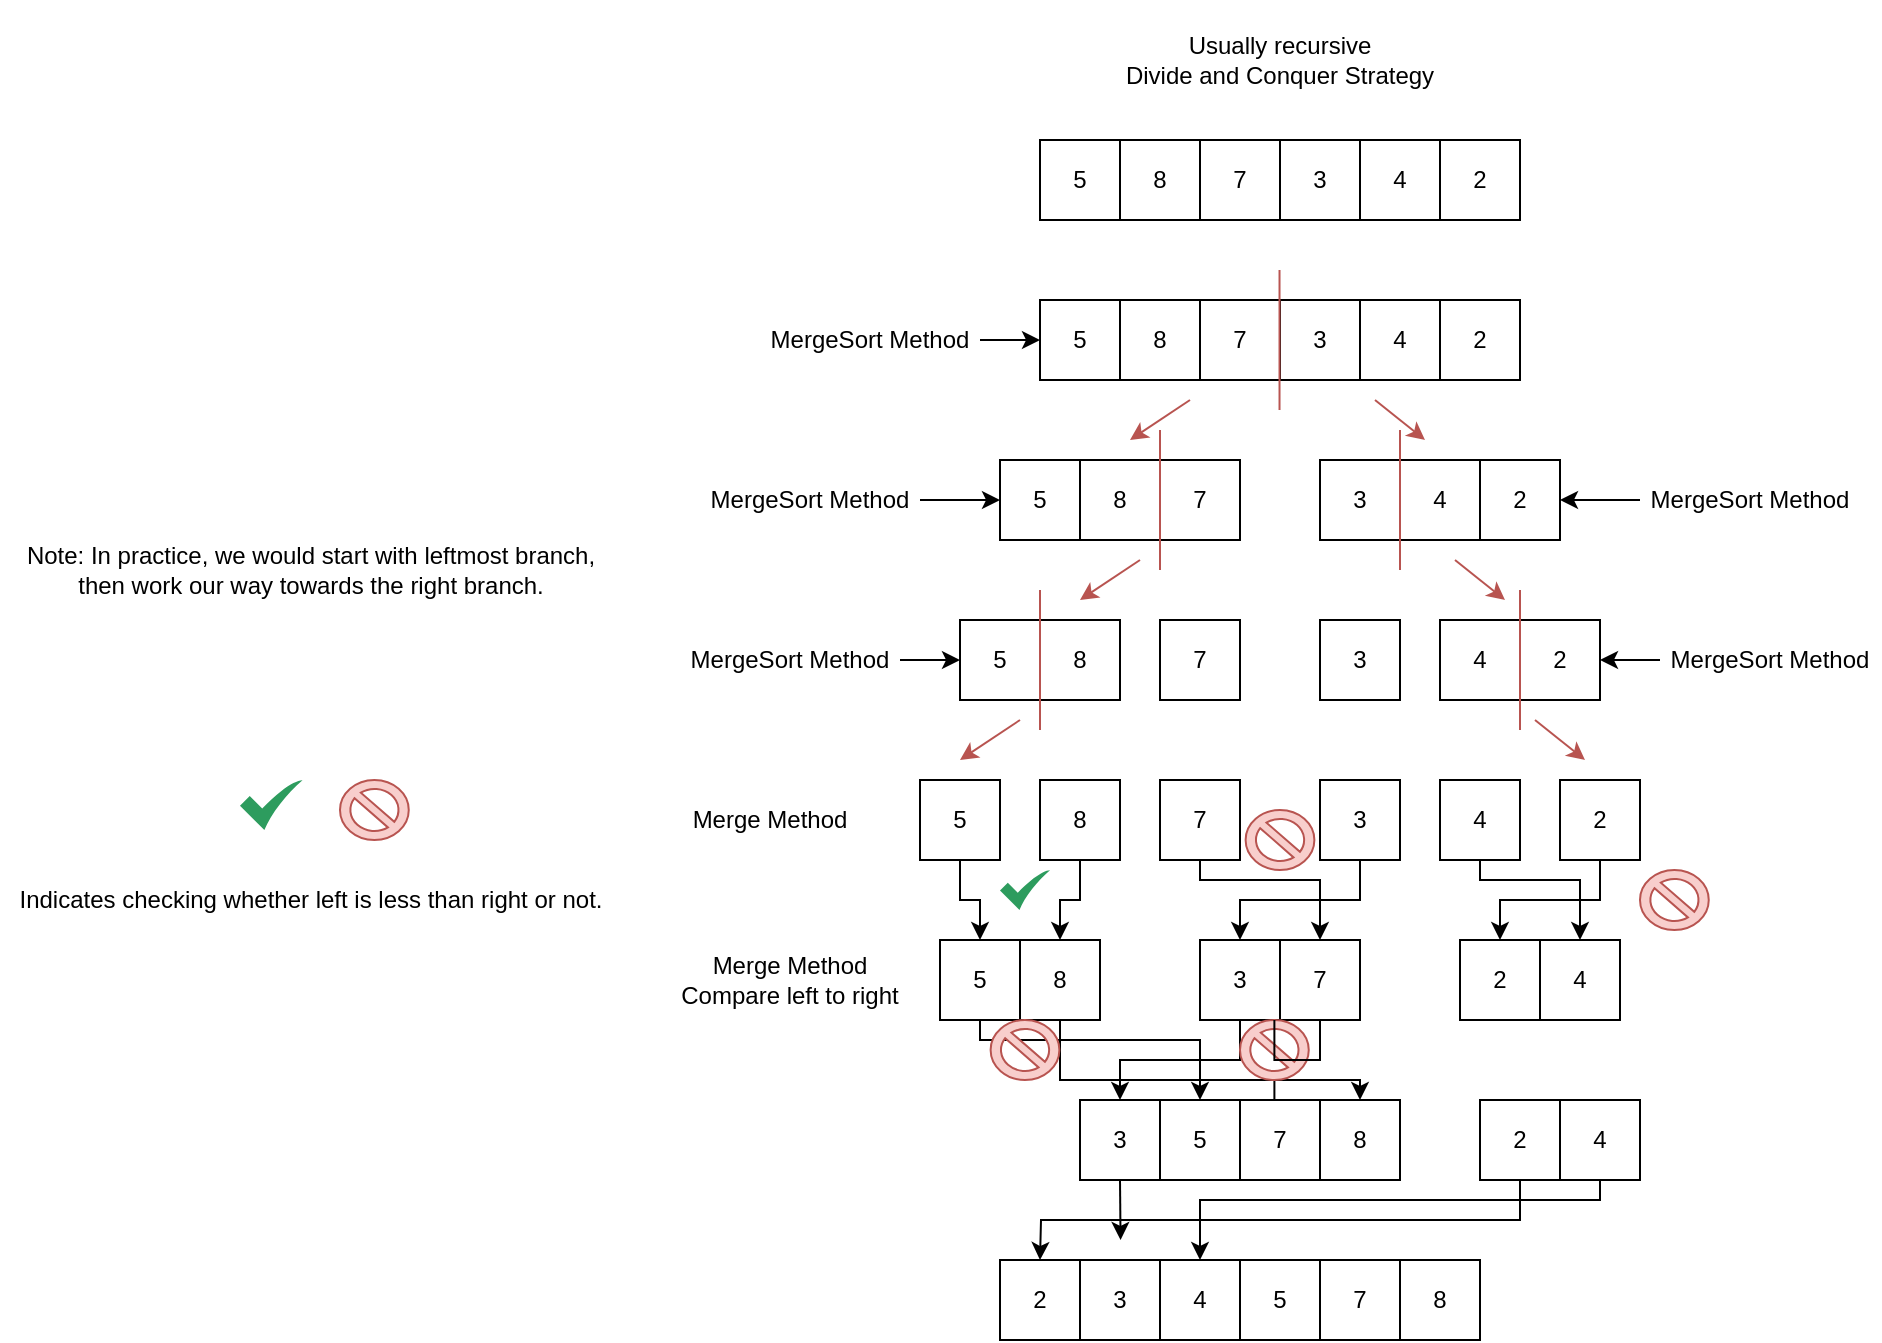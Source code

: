 <mxfile version="20.6.2" type="device"><diagram id="uUZRSPBrd8Kr88JpYH6i" name="Page-1"><mxGraphModel dx="2130" dy="837" grid="1" gridSize="10" guides="1" tooltips="1" connect="1" arrows="1" fold="1" page="1" pageScale="1" pageWidth="850" pageHeight="1100" math="0" shadow="0"><root><mxCell id="0"/><mxCell id="1" parent="0"/><mxCell id="s2mORDO_mkh962i2gtpI-2" value="5" style="whiteSpace=wrap;html=1;aspect=fixed;" vertex="1" parent="1"><mxGeometry x="260" y="120" width="40" height="40" as="geometry"/></mxCell><mxCell id="s2mORDO_mkh962i2gtpI-3" value="8" style="whiteSpace=wrap;html=1;aspect=fixed;" vertex="1" parent="1"><mxGeometry x="300" y="120" width="40" height="40" as="geometry"/></mxCell><mxCell id="s2mORDO_mkh962i2gtpI-4" value="4" style="whiteSpace=wrap;html=1;aspect=fixed;" vertex="1" parent="1"><mxGeometry x="420" y="120" width="40" height="40" as="geometry"/></mxCell><mxCell id="s2mORDO_mkh962i2gtpI-5" value="3" style="whiteSpace=wrap;html=1;aspect=fixed;" vertex="1" parent="1"><mxGeometry x="380" y="120" width="40" height="40" as="geometry"/></mxCell><mxCell id="s2mORDO_mkh962i2gtpI-6" value="2" style="whiteSpace=wrap;html=1;aspect=fixed;" vertex="1" parent="1"><mxGeometry x="460" y="120" width="40" height="40" as="geometry"/></mxCell><mxCell id="s2mORDO_mkh962i2gtpI-7" value="7" style="whiteSpace=wrap;html=1;aspect=fixed;" vertex="1" parent="1"><mxGeometry x="340" y="120" width="40" height="40" as="geometry"/></mxCell><mxCell id="s2mORDO_mkh962i2gtpI-9" value="&lt;span style=&quot;background-color: initial;&quot;&gt;Usually recursive&lt;br&gt;Divide and Conquer Strategy&lt;br&gt;&lt;/span&gt;" style="text;html=1;strokeColor=none;fillColor=none;align=center;verticalAlign=middle;whiteSpace=wrap;rounded=0;" vertex="1" parent="1"><mxGeometry x="300" y="50" width="160" height="60" as="geometry"/></mxCell><mxCell id="s2mORDO_mkh962i2gtpI-10" value="5" style="whiteSpace=wrap;html=1;aspect=fixed;" vertex="1" parent="1"><mxGeometry x="260" y="200" width="40" height="40" as="geometry"/></mxCell><mxCell id="s2mORDO_mkh962i2gtpI-11" value="8" style="whiteSpace=wrap;html=1;aspect=fixed;" vertex="1" parent="1"><mxGeometry x="300" y="200" width="40" height="40" as="geometry"/></mxCell><mxCell id="s2mORDO_mkh962i2gtpI-12" value="4" style="whiteSpace=wrap;html=1;aspect=fixed;" vertex="1" parent="1"><mxGeometry x="420" y="200" width="40" height="40" as="geometry"/></mxCell><mxCell id="s2mORDO_mkh962i2gtpI-13" value="3" style="whiteSpace=wrap;html=1;aspect=fixed;" vertex="1" parent="1"><mxGeometry x="380" y="200" width="40" height="40" as="geometry"/></mxCell><mxCell id="s2mORDO_mkh962i2gtpI-14" value="2" style="whiteSpace=wrap;html=1;aspect=fixed;" vertex="1" parent="1"><mxGeometry x="460" y="200" width="40" height="40" as="geometry"/></mxCell><mxCell id="s2mORDO_mkh962i2gtpI-15" value="7" style="whiteSpace=wrap;html=1;aspect=fixed;" vertex="1" parent="1"><mxGeometry x="340" y="200" width="40" height="40" as="geometry"/></mxCell><mxCell id="s2mORDO_mkh962i2gtpI-16" value="" style="endArrow=none;html=1;rounded=0;fillColor=#f8cecc;strokeColor=#b85450;" edge="1" parent="1"><mxGeometry width="50" height="50" relative="1" as="geometry"><mxPoint x="379.76" y="185" as="sourcePoint"/><mxPoint x="379.76" y="255" as="targetPoint"/></mxGeometry></mxCell><mxCell id="s2mORDO_mkh962i2gtpI-18" value="" style="endArrow=classic;html=1;rounded=0;fillColor=#f8cecc;strokeColor=#b85450;" edge="1" parent="1"><mxGeometry width="50" height="50" relative="1" as="geometry"><mxPoint x="335" y="250" as="sourcePoint"/><mxPoint x="305" y="270" as="targetPoint"/></mxGeometry></mxCell><mxCell id="s2mORDO_mkh962i2gtpI-19" value="" style="endArrow=classic;html=1;rounded=0;fillColor=#f8cecc;strokeColor=#b85450;" edge="1" parent="1"><mxGeometry width="50" height="50" relative="1" as="geometry"><mxPoint x="427.5" y="250" as="sourcePoint"/><mxPoint x="452.5" y="270" as="targetPoint"/></mxGeometry></mxCell><mxCell id="s2mORDO_mkh962i2gtpI-20" value="5" style="whiteSpace=wrap;html=1;aspect=fixed;" vertex="1" parent="1"><mxGeometry x="240" y="280" width="40" height="40" as="geometry"/></mxCell><mxCell id="s2mORDO_mkh962i2gtpI-21" value="8" style="whiteSpace=wrap;html=1;aspect=fixed;" vertex="1" parent="1"><mxGeometry x="280" y="280" width="40" height="40" as="geometry"/></mxCell><mxCell id="s2mORDO_mkh962i2gtpI-22" value="7" style="whiteSpace=wrap;html=1;aspect=fixed;" vertex="1" parent="1"><mxGeometry x="320" y="280" width="40" height="40" as="geometry"/></mxCell><mxCell id="s2mORDO_mkh962i2gtpI-23" value="3" style="whiteSpace=wrap;html=1;aspect=fixed;" vertex="1" parent="1"><mxGeometry x="400" y="280" width="40" height="40" as="geometry"/></mxCell><mxCell id="s2mORDO_mkh962i2gtpI-24" value="4" style="whiteSpace=wrap;html=1;aspect=fixed;" vertex="1" parent="1"><mxGeometry x="440" y="280" width="40" height="40" as="geometry"/></mxCell><mxCell id="s2mORDO_mkh962i2gtpI-25" value="2" style="whiteSpace=wrap;html=1;aspect=fixed;" vertex="1" parent="1"><mxGeometry x="480" y="280" width="40" height="40" as="geometry"/></mxCell><mxCell id="s2mORDO_mkh962i2gtpI-26" value="" style="endArrow=none;html=1;rounded=0;fillColor=#f8cecc;strokeColor=#b85450;" edge="1" parent="1"><mxGeometry width="50" height="50" relative="1" as="geometry"><mxPoint x="320" y="265" as="sourcePoint"/><mxPoint x="320" y="335" as="targetPoint"/></mxGeometry></mxCell><mxCell id="s2mORDO_mkh962i2gtpI-27" value="" style="endArrow=none;html=1;rounded=0;fillColor=#f8cecc;strokeColor=#b85450;" edge="1" parent="1"><mxGeometry width="50" height="50" relative="1" as="geometry"><mxPoint x="440" y="265" as="sourcePoint"/><mxPoint x="440" y="335" as="targetPoint"/></mxGeometry></mxCell><mxCell id="s2mORDO_mkh962i2gtpI-28" value="5" style="whiteSpace=wrap;html=1;aspect=fixed;" vertex="1" parent="1"><mxGeometry x="220" y="360" width="40" height="40" as="geometry"/></mxCell><mxCell id="s2mORDO_mkh962i2gtpI-29" value="8" style="whiteSpace=wrap;html=1;aspect=fixed;" vertex="1" parent="1"><mxGeometry x="260" y="360" width="40" height="40" as="geometry"/></mxCell><mxCell id="s2mORDO_mkh962i2gtpI-30" value="" style="endArrow=classic;html=1;rounded=0;fillColor=#f8cecc;strokeColor=#b85450;" edge="1" parent="1"><mxGeometry width="50" height="50" relative="1" as="geometry"><mxPoint x="310" y="330" as="sourcePoint"/><mxPoint x="280" y="350" as="targetPoint"/></mxGeometry></mxCell><mxCell id="s2mORDO_mkh962i2gtpI-31" value="" style="endArrow=classic;html=1;rounded=0;fillColor=#f8cecc;strokeColor=#b85450;" edge="1" parent="1"><mxGeometry width="50" height="50" relative="1" as="geometry"><mxPoint x="467.5" y="330" as="sourcePoint"/><mxPoint x="492.5" y="350" as="targetPoint"/></mxGeometry></mxCell><mxCell id="s2mORDO_mkh962i2gtpI-32" value="2" style="whiteSpace=wrap;html=1;aspect=fixed;" vertex="1" parent="1"><mxGeometry x="500" y="360" width="40" height="40" as="geometry"/></mxCell><mxCell id="s2mORDO_mkh962i2gtpI-33" value="4" style="whiteSpace=wrap;html=1;aspect=fixed;" vertex="1" parent="1"><mxGeometry x="460" y="360" width="40" height="40" as="geometry"/></mxCell><mxCell id="s2mORDO_mkh962i2gtpI-34" value="7" style="whiteSpace=wrap;html=1;aspect=fixed;" vertex="1" parent="1"><mxGeometry x="320" y="360" width="40" height="40" as="geometry"/></mxCell><mxCell id="s2mORDO_mkh962i2gtpI-35" value="3" style="whiteSpace=wrap;html=1;aspect=fixed;" vertex="1" parent="1"><mxGeometry x="400" y="360" width="40" height="40" as="geometry"/></mxCell><mxCell id="s2mORDO_mkh962i2gtpI-36" value="" style="endArrow=none;html=1;rounded=0;fillColor=#f8cecc;strokeColor=#b85450;" edge="1" parent="1"><mxGeometry width="50" height="50" relative="1" as="geometry"><mxPoint x="260" y="345" as="sourcePoint"/><mxPoint x="260" y="415" as="targetPoint"/></mxGeometry></mxCell><mxCell id="s2mORDO_mkh962i2gtpI-37" value="" style="endArrow=none;html=1;rounded=0;fillColor=#f8cecc;strokeColor=#b85450;" edge="1" parent="1"><mxGeometry width="50" height="50" relative="1" as="geometry"><mxPoint x="500" y="345" as="sourcePoint"/><mxPoint x="500" y="415" as="targetPoint"/></mxGeometry></mxCell><mxCell id="s2mORDO_mkh962i2gtpI-38" value="" style="endArrow=classic;html=1;rounded=0;fillColor=#f8cecc;strokeColor=#b85450;" edge="1" parent="1"><mxGeometry width="50" height="50" relative="1" as="geometry"><mxPoint x="250" y="410" as="sourcePoint"/><mxPoint x="220" y="430" as="targetPoint"/></mxGeometry></mxCell><mxCell id="s2mORDO_mkh962i2gtpI-39" value="" style="endArrow=classic;html=1;rounded=0;fillColor=#f8cecc;strokeColor=#b85450;" edge="1" parent="1"><mxGeometry width="50" height="50" relative="1" as="geometry"><mxPoint x="507.5" y="410" as="sourcePoint"/><mxPoint x="532.5" y="430" as="targetPoint"/></mxGeometry></mxCell><mxCell id="s2mORDO_mkh962i2gtpI-81" style="edgeStyle=orthogonalEdgeStyle;rounded=0;orthogonalLoop=1;jettySize=auto;html=1;exitX=0.5;exitY=1;exitDx=0;exitDy=0;entryX=0.5;entryY=0;entryDx=0;entryDy=0;" edge="1" parent="1" source="s2mORDO_mkh962i2gtpI-40" target="s2mORDO_mkh962i2gtpI-83"><mxGeometry relative="1" as="geometry"><mxPoint x="220" y="520" as="targetPoint"/></mxGeometry></mxCell><mxCell id="s2mORDO_mkh962i2gtpI-40" value="5" style="whiteSpace=wrap;html=1;aspect=fixed;" vertex="1" parent="1"><mxGeometry x="200" y="440" width="40" height="40" as="geometry"/></mxCell><mxCell id="s2mORDO_mkh962i2gtpI-82" style="edgeStyle=orthogonalEdgeStyle;rounded=0;orthogonalLoop=1;jettySize=auto;html=1;exitX=0.5;exitY=1;exitDx=0;exitDy=0;entryX=0.5;entryY=0;entryDx=0;entryDy=0;" edge="1" parent="1" source="s2mORDO_mkh962i2gtpI-41" target="s2mORDO_mkh962i2gtpI-84"><mxGeometry relative="1" as="geometry"><mxPoint x="280" y="520" as="targetPoint"/></mxGeometry></mxCell><mxCell id="s2mORDO_mkh962i2gtpI-41" value="8" style="whiteSpace=wrap;html=1;aspect=fixed;" vertex="1" parent="1"><mxGeometry x="260" y="440" width="40" height="40" as="geometry"/></mxCell><mxCell id="s2mORDO_mkh962i2gtpI-87" style="edgeStyle=orthogonalEdgeStyle;rounded=0;orthogonalLoop=1;jettySize=auto;html=1;exitX=0.5;exitY=1;exitDx=0;exitDy=0;entryX=0.5;entryY=0;entryDx=0;entryDy=0;" edge="1" parent="1" source="s2mORDO_mkh962i2gtpI-42" target="s2mORDO_mkh962i2gtpI-91"><mxGeometry relative="1" as="geometry"><mxPoint x="340" y="520" as="targetPoint"/><Array as="points"><mxPoint x="340" y="490"/><mxPoint x="400" y="490"/></Array></mxGeometry></mxCell><mxCell id="s2mORDO_mkh962i2gtpI-42" value="7" style="whiteSpace=wrap;html=1;aspect=fixed;" vertex="1" parent="1"><mxGeometry x="320" y="440" width="40" height="40" as="geometry"/></mxCell><mxCell id="s2mORDO_mkh962i2gtpI-88" style="edgeStyle=orthogonalEdgeStyle;rounded=0;orthogonalLoop=1;jettySize=auto;html=1;exitX=0.5;exitY=1;exitDx=0;exitDy=0;entryX=0.5;entryY=0;entryDx=0;entryDy=0;" edge="1" parent="1" source="s2mORDO_mkh962i2gtpI-43" target="s2mORDO_mkh962i2gtpI-93"><mxGeometry relative="1" as="geometry"><mxPoint x="420" y="520" as="targetPoint"/></mxGeometry></mxCell><mxCell id="s2mORDO_mkh962i2gtpI-43" value="3" style="whiteSpace=wrap;html=1;aspect=fixed;" vertex="1" parent="1"><mxGeometry x="400" y="440" width="40" height="40" as="geometry"/></mxCell><mxCell id="s2mORDO_mkh962i2gtpI-105" style="edgeStyle=orthogonalEdgeStyle;rounded=0;orthogonalLoop=1;jettySize=auto;html=1;exitX=0.5;exitY=1;exitDx=0;exitDy=0;entryX=0.5;entryY=0;entryDx=0;entryDy=0;" edge="1" parent="1" source="s2mORDO_mkh962i2gtpI-44" target="s2mORDO_mkh962i2gtpI-100"><mxGeometry relative="1" as="geometry"><Array as="points"><mxPoint x="480" y="490"/><mxPoint x="530" y="490"/></Array></mxGeometry></mxCell><mxCell id="s2mORDO_mkh962i2gtpI-44" value="4" style="whiteSpace=wrap;html=1;aspect=fixed;" vertex="1" parent="1"><mxGeometry x="460" y="440" width="40" height="40" as="geometry"/></mxCell><mxCell id="s2mORDO_mkh962i2gtpI-106" style="edgeStyle=orthogonalEdgeStyle;rounded=0;orthogonalLoop=1;jettySize=auto;html=1;exitX=1;exitY=0.5;exitDx=0;exitDy=0;entryX=0;entryY=0.5;entryDx=0;entryDy=0;" edge="1" parent="1" source="s2mORDO_mkh962i2gtpI-45" target="s2mORDO_mkh962i2gtpI-101"><mxGeometry relative="1" as="geometry"/></mxCell><mxCell id="s2mORDO_mkh962i2gtpI-45" value="2" style="whiteSpace=wrap;html=1;aspect=fixed;direction=south;" vertex="1" parent="1"><mxGeometry x="520" y="440" width="40" height="40" as="geometry"/></mxCell><mxCell id="s2mORDO_mkh962i2gtpI-55" style="edgeStyle=orthogonalEdgeStyle;rounded=0;orthogonalLoop=1;jettySize=auto;html=1;exitX=1;exitY=0.5;exitDx=0;exitDy=0;entryX=0;entryY=0.5;entryDx=0;entryDy=0;" edge="1" parent="1" source="s2mORDO_mkh962i2gtpI-46" target="s2mORDO_mkh962i2gtpI-10"><mxGeometry relative="1" as="geometry"/></mxCell><mxCell id="s2mORDO_mkh962i2gtpI-46" value="MergeSort Method" style="text;html=1;strokeColor=none;fillColor=none;align=center;verticalAlign=middle;whiteSpace=wrap;rounded=0;" vertex="1" parent="1"><mxGeometry x="120" y="205" width="110" height="30" as="geometry"/></mxCell><mxCell id="s2mORDO_mkh962i2gtpI-54" style="edgeStyle=orthogonalEdgeStyle;rounded=0;orthogonalLoop=1;jettySize=auto;html=1;exitX=1;exitY=0.5;exitDx=0;exitDy=0;entryX=0;entryY=0.5;entryDx=0;entryDy=0;" edge="1" parent="1" source="s2mORDO_mkh962i2gtpI-47" target="s2mORDO_mkh962i2gtpI-20"><mxGeometry relative="1" as="geometry"/></mxCell><mxCell id="s2mORDO_mkh962i2gtpI-47" value="MergeSort Method" style="text;html=1;strokeColor=none;fillColor=none;align=center;verticalAlign=middle;whiteSpace=wrap;rounded=0;" vertex="1" parent="1"><mxGeometry x="90" y="285" width="110" height="30" as="geometry"/></mxCell><mxCell id="s2mORDO_mkh962i2gtpI-53" style="edgeStyle=orthogonalEdgeStyle;rounded=0;orthogonalLoop=1;jettySize=auto;html=1;exitX=0;exitY=0.5;exitDx=0;exitDy=0;entryX=1;entryY=0.5;entryDx=0;entryDy=0;" edge="1" parent="1" source="s2mORDO_mkh962i2gtpI-48" target="s2mORDO_mkh962i2gtpI-25"><mxGeometry relative="1" as="geometry"/></mxCell><mxCell id="s2mORDO_mkh962i2gtpI-48" value="MergeSort Method" style="text;html=1;strokeColor=none;fillColor=none;align=center;verticalAlign=middle;whiteSpace=wrap;rounded=0;" vertex="1" parent="1"><mxGeometry x="560" y="285" width="110" height="30" as="geometry"/></mxCell><mxCell id="s2mORDO_mkh962i2gtpI-58" style="edgeStyle=orthogonalEdgeStyle;rounded=0;orthogonalLoop=1;jettySize=auto;html=1;exitX=1;exitY=0.5;exitDx=0;exitDy=0;entryX=0;entryY=0.5;entryDx=0;entryDy=0;" edge="1" parent="1" source="s2mORDO_mkh962i2gtpI-56" target="s2mORDO_mkh962i2gtpI-28"><mxGeometry relative="1" as="geometry"/></mxCell><mxCell id="s2mORDO_mkh962i2gtpI-56" value="MergeSort Method" style="text;html=1;strokeColor=none;fillColor=none;align=center;verticalAlign=middle;whiteSpace=wrap;rounded=0;" vertex="1" parent="1"><mxGeometry x="80" y="365" width="110" height="30" as="geometry"/></mxCell><mxCell id="s2mORDO_mkh962i2gtpI-61" style="edgeStyle=orthogonalEdgeStyle;rounded=0;orthogonalLoop=1;jettySize=auto;html=1;exitX=0;exitY=0.5;exitDx=0;exitDy=0;entryX=1;entryY=0.5;entryDx=0;entryDy=0;" edge="1" parent="1" source="s2mORDO_mkh962i2gtpI-59" target="s2mORDO_mkh962i2gtpI-32"><mxGeometry relative="1" as="geometry"/></mxCell><mxCell id="s2mORDO_mkh962i2gtpI-59" value="MergeSort Method" style="text;html=1;strokeColor=none;fillColor=none;align=center;verticalAlign=middle;whiteSpace=wrap;rounded=0;" vertex="1" parent="1"><mxGeometry x="570" y="365" width="110" height="30" as="geometry"/></mxCell><mxCell id="s2mORDO_mkh962i2gtpI-62" value="Note: In practice, we would start with leftmost branch,&lt;br&gt;then work our way towards the right branch." style="text;html=1;align=center;verticalAlign=middle;resizable=0;points=[];autosize=1;strokeColor=none;fillColor=none;" vertex="1" parent="1"><mxGeometry x="-260" y="315" width="310" height="40" as="geometry"/></mxCell><mxCell id="s2mORDO_mkh962i2gtpI-80" value="Merge Method" style="text;html=1;strokeColor=none;fillColor=none;align=center;verticalAlign=middle;whiteSpace=wrap;rounded=0;" vertex="1" parent="1"><mxGeometry x="70" y="445" width="110" height="30" as="geometry"/></mxCell><mxCell id="s2mORDO_mkh962i2gtpI-112" style="edgeStyle=orthogonalEdgeStyle;rounded=0;orthogonalLoop=1;jettySize=auto;html=1;exitX=0.5;exitY=1;exitDx=0;exitDy=0;entryX=0.5;entryY=0;entryDx=0;entryDy=0;" edge="1" parent="1" source="s2mORDO_mkh962i2gtpI-83" target="s2mORDO_mkh962i2gtpI-115"><mxGeometry relative="1" as="geometry"><mxPoint x="260" y="600" as="targetPoint"/><Array as="points"><mxPoint x="230" y="570"/><mxPoint x="340" y="570"/></Array></mxGeometry></mxCell><mxCell id="s2mORDO_mkh962i2gtpI-83" value="5" style="whiteSpace=wrap;html=1;aspect=fixed;" vertex="1" parent="1"><mxGeometry x="210" y="520" width="40" height="40" as="geometry"/></mxCell><mxCell id="s2mORDO_mkh962i2gtpI-120" style="edgeStyle=orthogonalEdgeStyle;rounded=0;orthogonalLoop=1;jettySize=auto;html=1;entryX=0.5;entryY=0;entryDx=0;entryDy=0;" edge="1" parent="1" source="s2mORDO_mkh962i2gtpI-84" target="s2mORDO_mkh962i2gtpI-118"><mxGeometry relative="1" as="geometry"><Array as="points"><mxPoint x="270" y="590"/><mxPoint x="420" y="590"/></Array></mxGeometry></mxCell><mxCell id="s2mORDO_mkh962i2gtpI-84" value="8" style="whiteSpace=wrap;html=1;aspect=fixed;" vertex="1" parent="1"><mxGeometry x="250" y="520" width="40" height="40" as="geometry"/></mxCell><mxCell id="s2mORDO_mkh962i2gtpI-86" value="" style="sketch=0;html=1;aspect=fixed;strokeColor=none;shadow=0;align=center;verticalAlign=top;fillColor=#2D9C5E;shape=mxgraph.gcp2.check" vertex="1" parent="1"><mxGeometry x="240" y="485" width="25" height="20" as="geometry"/></mxCell><mxCell id="s2mORDO_mkh962i2gtpI-89" value="" style="sketch=0;html=1;aspect=fixed;strokeColor=none;shadow=0;align=center;verticalAlign=top;fillColor=#2D9C5E;shape=mxgraph.gcp2.check" vertex="1" parent="1"><mxGeometry x="-140" y="440" width="31.25" height="25" as="geometry"/></mxCell><mxCell id="s2mORDO_mkh962i2gtpI-90" value="Indicates checking whether left is less than right or not." style="text;html=1;align=center;verticalAlign=middle;resizable=0;points=[];autosize=1;strokeColor=none;fillColor=none;" vertex="1" parent="1"><mxGeometry x="-260" y="485" width="310" height="30" as="geometry"/></mxCell><mxCell id="s2mORDO_mkh962i2gtpI-119" style="edgeStyle=orthogonalEdgeStyle;rounded=0;orthogonalLoop=1;jettySize=auto;html=1;entryX=0.5;entryY=0;entryDx=0;entryDy=0;startArrow=none;" edge="1" parent="1" source="s2mORDO_mkh962i2gtpI-122" target="s2mORDO_mkh962i2gtpI-117"><mxGeometry relative="1" as="geometry"/></mxCell><mxCell id="s2mORDO_mkh962i2gtpI-91" value="7" style="whiteSpace=wrap;html=1;aspect=fixed;" vertex="1" parent="1"><mxGeometry x="380" y="520" width="40" height="40" as="geometry"/></mxCell><mxCell id="s2mORDO_mkh962i2gtpI-92" value="" style="verticalLabelPosition=bottom;verticalAlign=top;html=1;shape=mxgraph.basic.no_symbol;fillColor=#f8cecc;strokeColor=#b85450;" vertex="1" parent="1"><mxGeometry x="-90" y="440" width="34.38" height="30" as="geometry"/></mxCell><mxCell id="s2mORDO_mkh962i2gtpI-113" style="edgeStyle=orthogonalEdgeStyle;rounded=0;orthogonalLoop=1;jettySize=auto;html=1;exitX=0.5;exitY=1;exitDx=0;exitDy=0;entryX=0.5;entryY=0;entryDx=0;entryDy=0;" edge="1" parent="1" source="s2mORDO_mkh962i2gtpI-93" target="s2mORDO_mkh962i2gtpI-114"><mxGeometry relative="1" as="geometry"><mxPoint x="340" y="600" as="targetPoint"/></mxGeometry></mxCell><mxCell id="s2mORDO_mkh962i2gtpI-93" value="3" style="whiteSpace=wrap;html=1;aspect=fixed;" vertex="1" parent="1"><mxGeometry x="340" y="520" width="40" height="40" as="geometry"/></mxCell><mxCell id="s2mORDO_mkh962i2gtpI-94" value="" style="verticalLabelPosition=bottom;verticalAlign=top;html=1;shape=mxgraph.basic.no_symbol;fillColor=#f8cecc;strokeColor=#b85450;" vertex="1" parent="1"><mxGeometry x="560" y="485" width="34.38" height="30" as="geometry"/></mxCell><mxCell id="s2mORDO_mkh962i2gtpI-100" value="4" style="whiteSpace=wrap;html=1;aspect=fixed;" vertex="1" parent="1"><mxGeometry x="510" y="520" width="40" height="40" as="geometry"/></mxCell><mxCell id="s2mORDO_mkh962i2gtpI-101" value="2" style="whiteSpace=wrap;html=1;aspect=fixed;direction=south;" vertex="1" parent="1"><mxGeometry x="470" y="520" width="40" height="40" as="geometry"/></mxCell><mxCell id="s2mORDO_mkh962i2gtpI-110" value="" style="verticalLabelPosition=bottom;verticalAlign=top;html=1;shape=mxgraph.basic.no_symbol;fillColor=#f8cecc;strokeColor=#b85450;" vertex="1" parent="1"><mxGeometry x="362.81" y="455" width="34.38" height="30" as="geometry"/></mxCell><mxCell id="s2mORDO_mkh962i2gtpI-111" value="Merge Method&lt;br&gt;Compare left to right" style="text;html=1;strokeColor=none;fillColor=none;align=center;verticalAlign=middle;whiteSpace=wrap;rounded=0;" vertex="1" parent="1"><mxGeometry x="70" y="525" width="130" height="30" as="geometry"/></mxCell><mxCell id="s2mORDO_mkh962i2gtpI-126" style="edgeStyle=orthogonalEdgeStyle;rounded=0;orthogonalLoop=1;jettySize=auto;html=1;exitX=0.5;exitY=1;exitDx=0;exitDy=0;" edge="1" parent="1" source="s2mORDO_mkh962i2gtpI-114"><mxGeometry relative="1" as="geometry"><mxPoint x="300.286" y="670" as="targetPoint"/></mxGeometry></mxCell><mxCell id="s2mORDO_mkh962i2gtpI-114" value="3" style="whiteSpace=wrap;html=1;aspect=fixed;" vertex="1" parent="1"><mxGeometry x="280" y="600" width="40" height="40" as="geometry"/></mxCell><mxCell id="s2mORDO_mkh962i2gtpI-115" value="5" style="whiteSpace=wrap;html=1;aspect=fixed;" vertex="1" parent="1"><mxGeometry x="320" y="600" width="40" height="40" as="geometry"/></mxCell><mxCell id="s2mORDO_mkh962i2gtpI-117" value="7" style="whiteSpace=wrap;html=1;aspect=fixed;" vertex="1" parent="1"><mxGeometry x="360" y="600" width="40" height="40" as="geometry"/></mxCell><mxCell id="s2mORDO_mkh962i2gtpI-118" value="8" style="whiteSpace=wrap;html=1;aspect=fixed;" vertex="1" parent="1"><mxGeometry x="400" y="600" width="40" height="40" as="geometry"/></mxCell><mxCell id="s2mORDO_mkh962i2gtpI-121" value="" style="verticalLabelPosition=bottom;verticalAlign=top;html=1;shape=mxgraph.basic.no_symbol;fillColor=#f8cecc;strokeColor=#b85450;" vertex="1" parent="1"><mxGeometry x="235.31" y="560" width="34.38" height="30" as="geometry"/></mxCell><mxCell id="s2mORDO_mkh962i2gtpI-122" value="" style="verticalLabelPosition=bottom;verticalAlign=top;html=1;shape=mxgraph.basic.no_symbol;fillColor=#f8cecc;strokeColor=#b85450;" vertex="1" parent="1"><mxGeometry x="360" y="560" width="34.38" height="30" as="geometry"/></mxCell><mxCell id="s2mORDO_mkh962i2gtpI-123" value="" style="edgeStyle=orthogonalEdgeStyle;rounded=0;orthogonalLoop=1;jettySize=auto;html=1;entryX=0.5;entryY=0;entryDx=0;entryDy=0;endArrow=none;" edge="1" parent="1" source="s2mORDO_mkh962i2gtpI-91" target="s2mORDO_mkh962i2gtpI-122"><mxGeometry relative="1" as="geometry"><mxPoint x="400.037" y="560" as="sourcePoint"/><mxPoint x="380" y="600" as="targetPoint"/></mxGeometry></mxCell><mxCell id="s2mORDO_mkh962i2gtpI-127" style="edgeStyle=orthogonalEdgeStyle;rounded=0;orthogonalLoop=1;jettySize=auto;html=1;exitX=1;exitY=0.5;exitDx=0;exitDy=0;" edge="1" parent="1" source="s2mORDO_mkh962i2gtpI-124"><mxGeometry relative="1" as="geometry"><mxPoint x="260" y="680" as="targetPoint"/></mxGeometry></mxCell><mxCell id="s2mORDO_mkh962i2gtpI-124" value="2" style="whiteSpace=wrap;html=1;aspect=fixed;direction=south;" vertex="1" parent="1"><mxGeometry x="480" y="600" width="40" height="40" as="geometry"/></mxCell><mxCell id="s2mORDO_mkh962i2gtpI-130" style="edgeStyle=orthogonalEdgeStyle;rounded=0;orthogonalLoop=1;jettySize=auto;html=1;" edge="1" parent="1" source="s2mORDO_mkh962i2gtpI-125"><mxGeometry relative="1" as="geometry"><mxPoint x="340" y="680" as="targetPoint"/><Array as="points"><mxPoint x="540" y="650"/><mxPoint x="340" y="650"/></Array></mxGeometry></mxCell><mxCell id="s2mORDO_mkh962i2gtpI-125" value="4" style="whiteSpace=wrap;html=1;aspect=fixed;" vertex="1" parent="1"><mxGeometry x="520" y="600" width="40" height="40" as="geometry"/></mxCell><mxCell id="s2mORDO_mkh962i2gtpI-128" value="2" style="whiteSpace=wrap;html=1;aspect=fixed;direction=south;" vertex="1" parent="1"><mxGeometry x="240" y="680" width="40" height="40" as="geometry"/></mxCell><mxCell id="s2mORDO_mkh962i2gtpI-129" value="3" style="whiteSpace=wrap;html=1;aspect=fixed;" vertex="1" parent="1"><mxGeometry x="280" y="680" width="40" height="40" as="geometry"/></mxCell><mxCell id="s2mORDO_mkh962i2gtpI-138" value="4" style="whiteSpace=wrap;html=1;aspect=fixed;" vertex="1" parent="1"><mxGeometry x="320" y="680" width="40" height="40" as="geometry"/></mxCell><mxCell id="s2mORDO_mkh962i2gtpI-139" value="5" style="whiteSpace=wrap;html=1;aspect=fixed;" vertex="1" parent="1"><mxGeometry x="360" y="680" width="40" height="40" as="geometry"/></mxCell><mxCell id="s2mORDO_mkh962i2gtpI-140" value="7" style="whiteSpace=wrap;html=1;aspect=fixed;" vertex="1" parent="1"><mxGeometry x="400" y="680" width="40" height="40" as="geometry"/></mxCell><mxCell id="s2mORDO_mkh962i2gtpI-141" value="8" style="whiteSpace=wrap;html=1;aspect=fixed;" vertex="1" parent="1"><mxGeometry x="440" y="680" width="40" height="40" as="geometry"/></mxCell></root></mxGraphModel></diagram></mxfile>